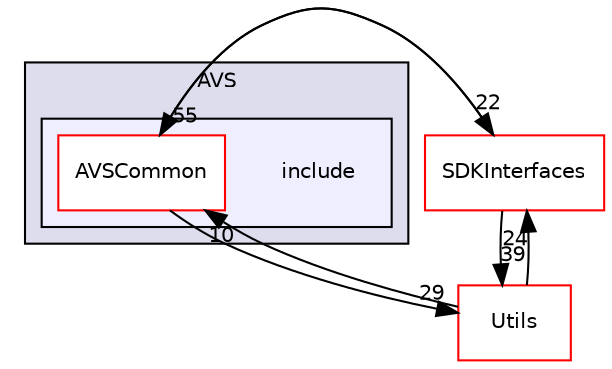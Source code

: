 digraph "/home/ANT.AMAZON.COM/womw/workplace/1.19_release/doxy/avs-device-sdk/AVSCommon/AVS/include" {
  compound=true
  node [ fontsize="10", fontname="Helvetica"];
  edge [ labelfontsize="10", labelfontname="Helvetica"];
  subgraph clusterdir_80711c2a226d5fced33fce22558d3784 {
    graph [ bgcolor="#ddddee", pencolor="black", label="AVS" fontname="Helvetica", fontsize="10", URL="dir_80711c2a226d5fced33fce22558d3784.html"]
  subgraph clusterdir_a8d3deb3c1282038af9ce4454694c1e1 {
    graph [ bgcolor="#eeeeff", pencolor="black", label="" URL="dir_a8d3deb3c1282038af9ce4454694c1e1.html"];
    dir_a8d3deb3c1282038af9ce4454694c1e1 [shape=plaintext label="include"];
    dir_4c314a0d19d1aa5c860795d42a926e2c [shape=box label="AVSCommon" color="red" fillcolor="white" style="filled" URL="dir_4c314a0d19d1aa5c860795d42a926e2c.html"];
  }
  }
  dir_97afc8111b754cf401b73024f872f45d [shape=box label="SDKInterfaces" fillcolor="white" style="filled" color="red" URL="dir_97afc8111b754cf401b73024f872f45d.html"];
  dir_49dd3d9ac5586189aa170bac46425b9c [shape=box label="Utils" fillcolor="white" style="filled" color="red" URL="dir_49dd3d9ac5586189aa170bac46425b9c.html"];
  dir_4c314a0d19d1aa5c860795d42a926e2c->dir_97afc8111b754cf401b73024f872f45d [headlabel="22", labeldistance=1.5 headhref="dir_000052_000018.html"];
  dir_4c314a0d19d1aa5c860795d42a926e2c->dir_49dd3d9ac5586189aa170bac46425b9c [headlabel="29", labeldistance=1.5 headhref="dir_000052_000072.html"];
  dir_97afc8111b754cf401b73024f872f45d->dir_4c314a0d19d1aa5c860795d42a926e2c [headlabel="55", labeldistance=1.5 headhref="dir_000018_000052.html"];
  dir_97afc8111b754cf401b73024f872f45d->dir_49dd3d9ac5586189aa170bac46425b9c [headlabel="39", labeldistance=1.5 headhref="dir_000018_000072.html"];
  dir_49dd3d9ac5586189aa170bac46425b9c->dir_4c314a0d19d1aa5c860795d42a926e2c [headlabel="10", labeldistance=1.5 headhref="dir_000072_000052.html"];
  dir_49dd3d9ac5586189aa170bac46425b9c->dir_97afc8111b754cf401b73024f872f45d [headlabel="24", labeldistance=1.5 headhref="dir_000072_000018.html"];
}
